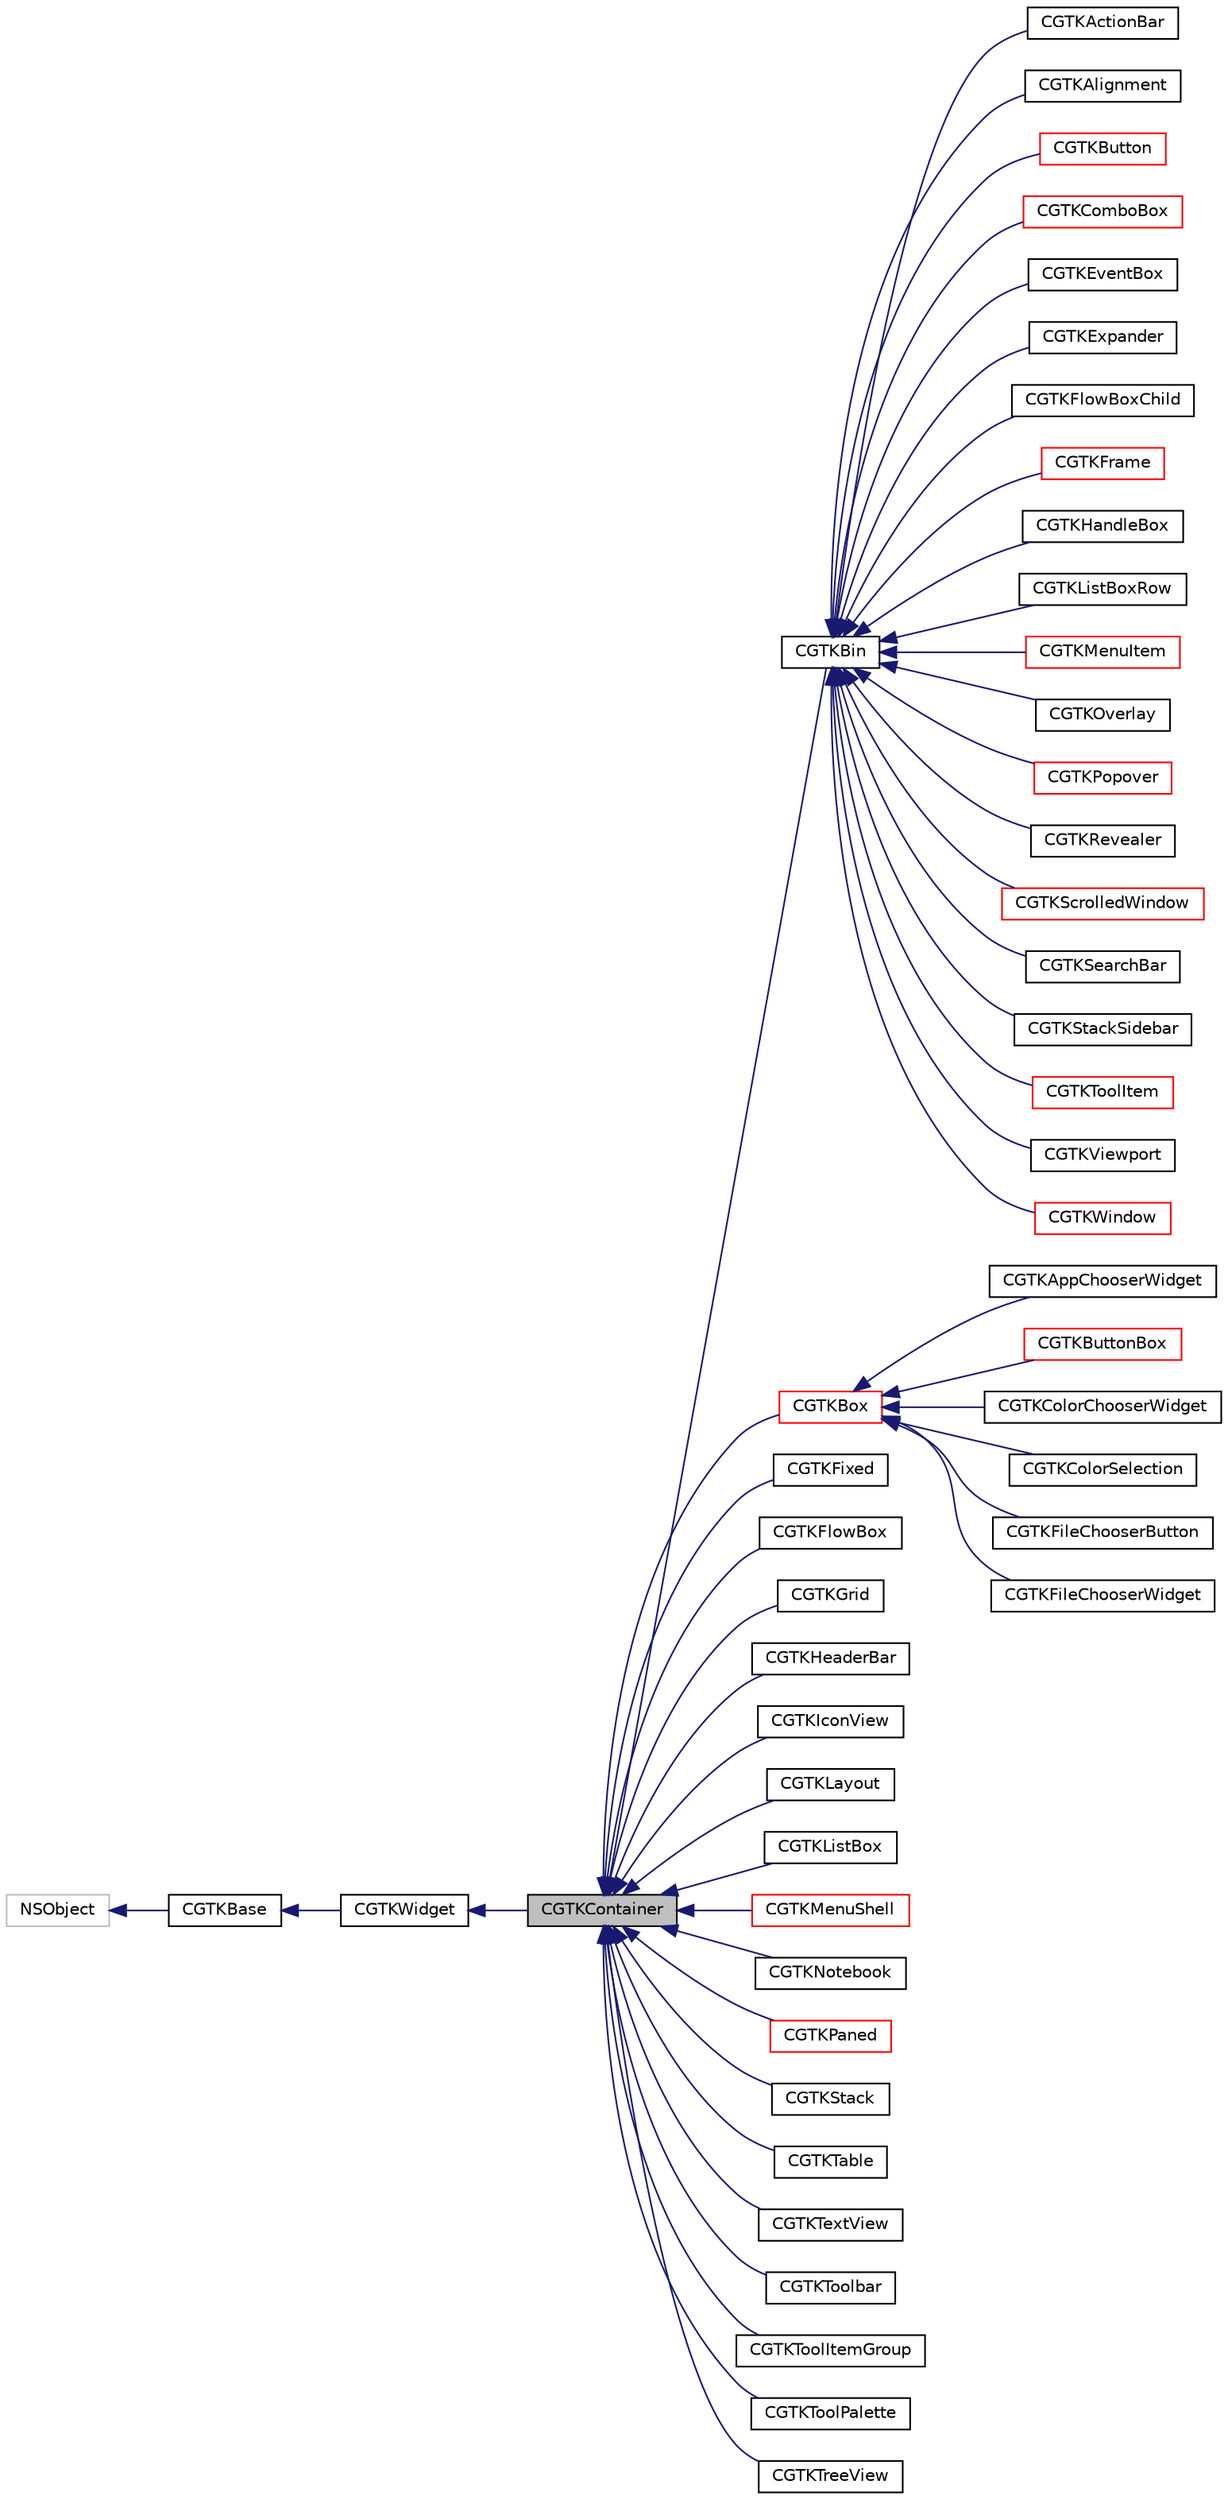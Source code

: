 digraph "CGTKContainer"
{
  edge [fontname="Helvetica",fontsize="10",labelfontname="Helvetica",labelfontsize="10"];
  node [fontname="Helvetica",fontsize="10",shape=record];
  rankdir="LR";
  Node0 [label="CGTKContainer",height=0.2,width=0.4,color="black", fillcolor="grey75", style="filled", fontcolor="black"];
  Node1 -> Node0 [dir="back",color="midnightblue",fontsize="10",style="solid",fontname="Helvetica"];
  Node1 [label="CGTKWidget",height=0.2,width=0.4,color="black", fillcolor="white", style="filled",URL="$interface_c_g_t_k_widget.html"];
  Node2 -> Node1 [dir="back",color="midnightblue",fontsize="10",style="solid",fontname="Helvetica"];
  Node2 [label="CGTKBase",height=0.2,width=0.4,color="black", fillcolor="white", style="filled",URL="$interface_c_g_t_k_base.html"];
  Node3 -> Node2 [dir="back",color="midnightblue",fontsize="10",style="solid",fontname="Helvetica"];
  Node3 [label="NSObject",height=0.2,width=0.4,color="grey75", fillcolor="white", style="filled"];
  Node0 -> Node4 [dir="back",color="midnightblue",fontsize="10",style="solid",fontname="Helvetica"];
  Node4 [label="CGTKBin",height=0.2,width=0.4,color="black", fillcolor="white", style="filled",URL="$interface_c_g_t_k_bin.html"];
  Node4 -> Node5 [dir="back",color="midnightblue",fontsize="10",style="solid",fontname="Helvetica"];
  Node5 [label="CGTKActionBar",height=0.2,width=0.4,color="black", fillcolor="white", style="filled",URL="$interface_c_g_t_k_action_bar.html"];
  Node4 -> Node6 [dir="back",color="midnightblue",fontsize="10",style="solid",fontname="Helvetica"];
  Node6 [label="CGTKAlignment",height=0.2,width=0.4,color="black", fillcolor="white", style="filled",URL="$interface_c_g_t_k_alignment.html"];
  Node4 -> Node7 [dir="back",color="midnightblue",fontsize="10",style="solid",fontname="Helvetica"];
  Node7 [label="CGTKButton",height=0.2,width=0.4,color="red", fillcolor="white", style="filled",URL="$interface_c_g_t_k_button.html"];
  Node4 -> Node19 [dir="back",color="midnightblue",fontsize="10",style="solid",fontname="Helvetica"];
  Node19 [label="CGTKComboBox",height=0.2,width=0.4,color="red", fillcolor="white", style="filled",URL="$interface_c_g_t_k_combo_box.html"];
  Node4 -> Node22 [dir="back",color="midnightblue",fontsize="10",style="solid",fontname="Helvetica"];
  Node22 [label="CGTKEventBox",height=0.2,width=0.4,color="black", fillcolor="white", style="filled",URL="$interface_c_g_t_k_event_box.html"];
  Node4 -> Node23 [dir="back",color="midnightblue",fontsize="10",style="solid",fontname="Helvetica"];
  Node23 [label="CGTKExpander",height=0.2,width=0.4,color="black", fillcolor="white", style="filled",URL="$interface_c_g_t_k_expander.html"];
  Node4 -> Node24 [dir="back",color="midnightblue",fontsize="10",style="solid",fontname="Helvetica"];
  Node24 [label="CGTKFlowBoxChild",height=0.2,width=0.4,color="black", fillcolor="white", style="filled",URL="$interface_c_g_t_k_flow_box_child.html"];
  Node4 -> Node25 [dir="back",color="midnightblue",fontsize="10",style="solid",fontname="Helvetica"];
  Node25 [label="CGTKFrame",height=0.2,width=0.4,color="red", fillcolor="white", style="filled",URL="$interface_c_g_t_k_frame.html"];
  Node4 -> Node27 [dir="back",color="midnightblue",fontsize="10",style="solid",fontname="Helvetica"];
  Node27 [label="CGTKHandleBox",height=0.2,width=0.4,color="black", fillcolor="white", style="filled",URL="$interface_c_g_t_k_handle_box.html"];
  Node4 -> Node28 [dir="back",color="midnightblue",fontsize="10",style="solid",fontname="Helvetica"];
  Node28 [label="CGTKListBoxRow",height=0.2,width=0.4,color="black", fillcolor="white", style="filled",URL="$interface_c_g_t_k_list_box_row.html"];
  Node4 -> Node29 [dir="back",color="midnightblue",fontsize="10",style="solid",fontname="Helvetica"];
  Node29 [label="CGTKMenuItem",height=0.2,width=0.4,color="red", fillcolor="white", style="filled",URL="$interface_c_g_t_k_menu_item.html"];
  Node4 -> Node35 [dir="back",color="midnightblue",fontsize="10",style="solid",fontname="Helvetica"];
  Node35 [label="CGTKOverlay",height=0.2,width=0.4,color="black", fillcolor="white", style="filled",URL="$interface_c_g_t_k_overlay.html"];
  Node4 -> Node36 [dir="back",color="midnightblue",fontsize="10",style="solid",fontname="Helvetica"];
  Node36 [label="CGTKPopover",height=0.2,width=0.4,color="red", fillcolor="white", style="filled",URL="$interface_c_g_t_k_popover.html"];
  Node4 -> Node38 [dir="back",color="midnightblue",fontsize="10",style="solid",fontname="Helvetica"];
  Node38 [label="CGTKRevealer",height=0.2,width=0.4,color="black", fillcolor="white", style="filled",URL="$interface_c_g_t_k_revealer.html"];
  Node4 -> Node39 [dir="back",color="midnightblue",fontsize="10",style="solid",fontname="Helvetica"];
  Node39 [label="CGTKScrolledWindow",height=0.2,width=0.4,color="red", fillcolor="white", style="filled",URL="$interface_c_g_t_k_scrolled_window.html"];
  Node4 -> Node41 [dir="back",color="midnightblue",fontsize="10",style="solid",fontname="Helvetica"];
  Node41 [label="CGTKSearchBar",height=0.2,width=0.4,color="black", fillcolor="white", style="filled",URL="$interface_c_g_t_k_search_bar.html"];
  Node4 -> Node42 [dir="back",color="midnightblue",fontsize="10",style="solid",fontname="Helvetica"];
  Node42 [label="CGTKStackSidebar",height=0.2,width=0.4,color="black", fillcolor="white", style="filled",URL="$interface_c_g_t_k_stack_sidebar.html"];
  Node4 -> Node43 [dir="back",color="midnightblue",fontsize="10",style="solid",fontname="Helvetica"];
  Node43 [label="CGTKToolItem",height=0.2,width=0.4,color="red", fillcolor="white", style="filled",URL="$interface_c_g_t_k_tool_item.html"];
  Node4 -> Node49 [dir="back",color="midnightblue",fontsize="10",style="solid",fontname="Helvetica"];
  Node49 [label="CGTKViewport",height=0.2,width=0.4,color="black", fillcolor="white", style="filled",URL="$interface_c_g_t_k_viewport.html"];
  Node4 -> Node50 [dir="back",color="midnightblue",fontsize="10",style="solid",fontname="Helvetica"];
  Node50 [label="CGTKWindow",height=0.2,width=0.4,color="red", fillcolor="white", style="filled",URL="$interface_c_g_t_k_window.html"];
  Node0 -> Node64 [dir="back",color="midnightblue",fontsize="10",style="solid",fontname="Helvetica"];
  Node64 [label="CGTKBox",height=0.2,width=0.4,color="red", fillcolor="white", style="filled",URL="$interface_c_g_t_k_box.html"];
  Node64 -> Node65 [dir="back",color="midnightblue",fontsize="10",style="solid",fontname="Helvetica"];
  Node65 [label="CGTKAppChooserWidget",height=0.2,width=0.4,color="black", fillcolor="white", style="filled",URL="$interface_c_g_t_k_app_chooser_widget.html"];
  Node64 -> Node66 [dir="back",color="midnightblue",fontsize="10",style="solid",fontname="Helvetica"];
  Node66 [label="CGTKButtonBox",height=0.2,width=0.4,color="red", fillcolor="white", style="filled",URL="$interface_c_g_t_k_button_box.html"];
  Node64 -> Node69 [dir="back",color="midnightblue",fontsize="10",style="solid",fontname="Helvetica"];
  Node69 [label="CGTKColorChooserWidget",height=0.2,width=0.4,color="black", fillcolor="white", style="filled",URL="$interface_c_g_t_k_color_chooser_widget.html"];
  Node64 -> Node70 [dir="back",color="midnightblue",fontsize="10",style="solid",fontname="Helvetica"];
  Node70 [label="CGTKColorSelection",height=0.2,width=0.4,color="black", fillcolor="white", style="filled",URL="$interface_c_g_t_k_color_selection.html"];
  Node64 -> Node71 [dir="back",color="midnightblue",fontsize="10",style="solid",fontname="Helvetica"];
  Node71 [label="CGTKFileChooserButton",height=0.2,width=0.4,color="black", fillcolor="white", style="filled",URL="$interface_c_g_t_k_file_chooser_button.html"];
  Node64 -> Node72 [dir="back",color="midnightblue",fontsize="10",style="solid",fontname="Helvetica"];
  Node72 [label="CGTKFileChooserWidget",height=0.2,width=0.4,color="black", fillcolor="white", style="filled",URL="$interface_c_g_t_k_file_chooser_widget.html"];
  Node0 -> Node82 [dir="back",color="midnightblue",fontsize="10",style="solid",fontname="Helvetica"];
  Node82 [label="CGTKFixed",height=0.2,width=0.4,color="black", fillcolor="white", style="filled",URL="$interface_c_g_t_k_fixed.html"];
  Node0 -> Node83 [dir="back",color="midnightblue",fontsize="10",style="solid",fontname="Helvetica"];
  Node83 [label="CGTKFlowBox",height=0.2,width=0.4,color="black", fillcolor="white", style="filled",URL="$interface_c_g_t_k_flow_box.html"];
  Node0 -> Node84 [dir="back",color="midnightblue",fontsize="10",style="solid",fontname="Helvetica"];
  Node84 [label="CGTKGrid",height=0.2,width=0.4,color="black", fillcolor="white", style="filled",URL="$interface_c_g_t_k_grid.html"];
  Node0 -> Node85 [dir="back",color="midnightblue",fontsize="10",style="solid",fontname="Helvetica"];
  Node85 [label="CGTKHeaderBar",height=0.2,width=0.4,color="black", fillcolor="white", style="filled",URL="$interface_c_g_t_k_header_bar.html"];
  Node0 -> Node86 [dir="back",color="midnightblue",fontsize="10",style="solid",fontname="Helvetica"];
  Node86 [label="CGTKIconView",height=0.2,width=0.4,color="black", fillcolor="white", style="filled",URL="$interface_c_g_t_k_icon_view.html"];
  Node0 -> Node87 [dir="back",color="midnightblue",fontsize="10",style="solid",fontname="Helvetica"];
  Node87 [label="CGTKLayout",height=0.2,width=0.4,color="black", fillcolor="white", style="filled",URL="$interface_c_g_t_k_layout.html"];
  Node0 -> Node88 [dir="back",color="midnightblue",fontsize="10",style="solid",fontname="Helvetica"];
  Node88 [label="CGTKListBox",height=0.2,width=0.4,color="black", fillcolor="white", style="filled",URL="$interface_c_g_t_k_list_box.html"];
  Node0 -> Node89 [dir="back",color="midnightblue",fontsize="10",style="solid",fontname="Helvetica"];
  Node89 [label="CGTKMenuShell",height=0.2,width=0.4,color="red", fillcolor="white", style="filled",URL="$interface_c_g_t_k_menu_shell.html"];
  Node0 -> Node93 [dir="back",color="midnightblue",fontsize="10",style="solid",fontname="Helvetica"];
  Node93 [label="CGTKNotebook",height=0.2,width=0.4,color="black", fillcolor="white", style="filled",URL="$interface_c_g_t_k_notebook.html"];
  Node0 -> Node94 [dir="back",color="midnightblue",fontsize="10",style="solid",fontname="Helvetica"];
  Node94 [label="CGTKPaned",height=0.2,width=0.4,color="red", fillcolor="white", style="filled",URL="$interface_c_g_t_k_paned.html"];
  Node0 -> Node97 [dir="back",color="midnightblue",fontsize="10",style="solid",fontname="Helvetica"];
  Node97 [label="CGTKStack",height=0.2,width=0.4,color="black", fillcolor="white", style="filled",URL="$interface_c_g_t_k_stack.html"];
  Node0 -> Node98 [dir="back",color="midnightblue",fontsize="10",style="solid",fontname="Helvetica"];
  Node98 [label="CGTKTable",height=0.2,width=0.4,color="black", fillcolor="white", style="filled",URL="$interface_c_g_t_k_table.html"];
  Node0 -> Node99 [dir="back",color="midnightblue",fontsize="10",style="solid",fontname="Helvetica"];
  Node99 [label="CGTKTextView",height=0.2,width=0.4,color="black", fillcolor="white", style="filled",URL="$interface_c_g_t_k_text_view.html"];
  Node0 -> Node100 [dir="back",color="midnightblue",fontsize="10",style="solid",fontname="Helvetica"];
  Node100 [label="CGTKToolbar",height=0.2,width=0.4,color="black", fillcolor="white", style="filled",URL="$interface_c_g_t_k_toolbar.html"];
  Node0 -> Node101 [dir="back",color="midnightblue",fontsize="10",style="solid",fontname="Helvetica"];
  Node101 [label="CGTKToolItemGroup",height=0.2,width=0.4,color="black", fillcolor="white", style="filled",URL="$interface_c_g_t_k_tool_item_group.html"];
  Node0 -> Node102 [dir="back",color="midnightblue",fontsize="10",style="solid",fontname="Helvetica"];
  Node102 [label="CGTKToolPalette",height=0.2,width=0.4,color="black", fillcolor="white", style="filled",URL="$interface_c_g_t_k_tool_palette.html"];
  Node0 -> Node103 [dir="back",color="midnightblue",fontsize="10",style="solid",fontname="Helvetica"];
  Node103 [label="CGTKTreeView",height=0.2,width=0.4,color="black", fillcolor="white", style="filled",URL="$interface_c_g_t_k_tree_view.html"];
}
